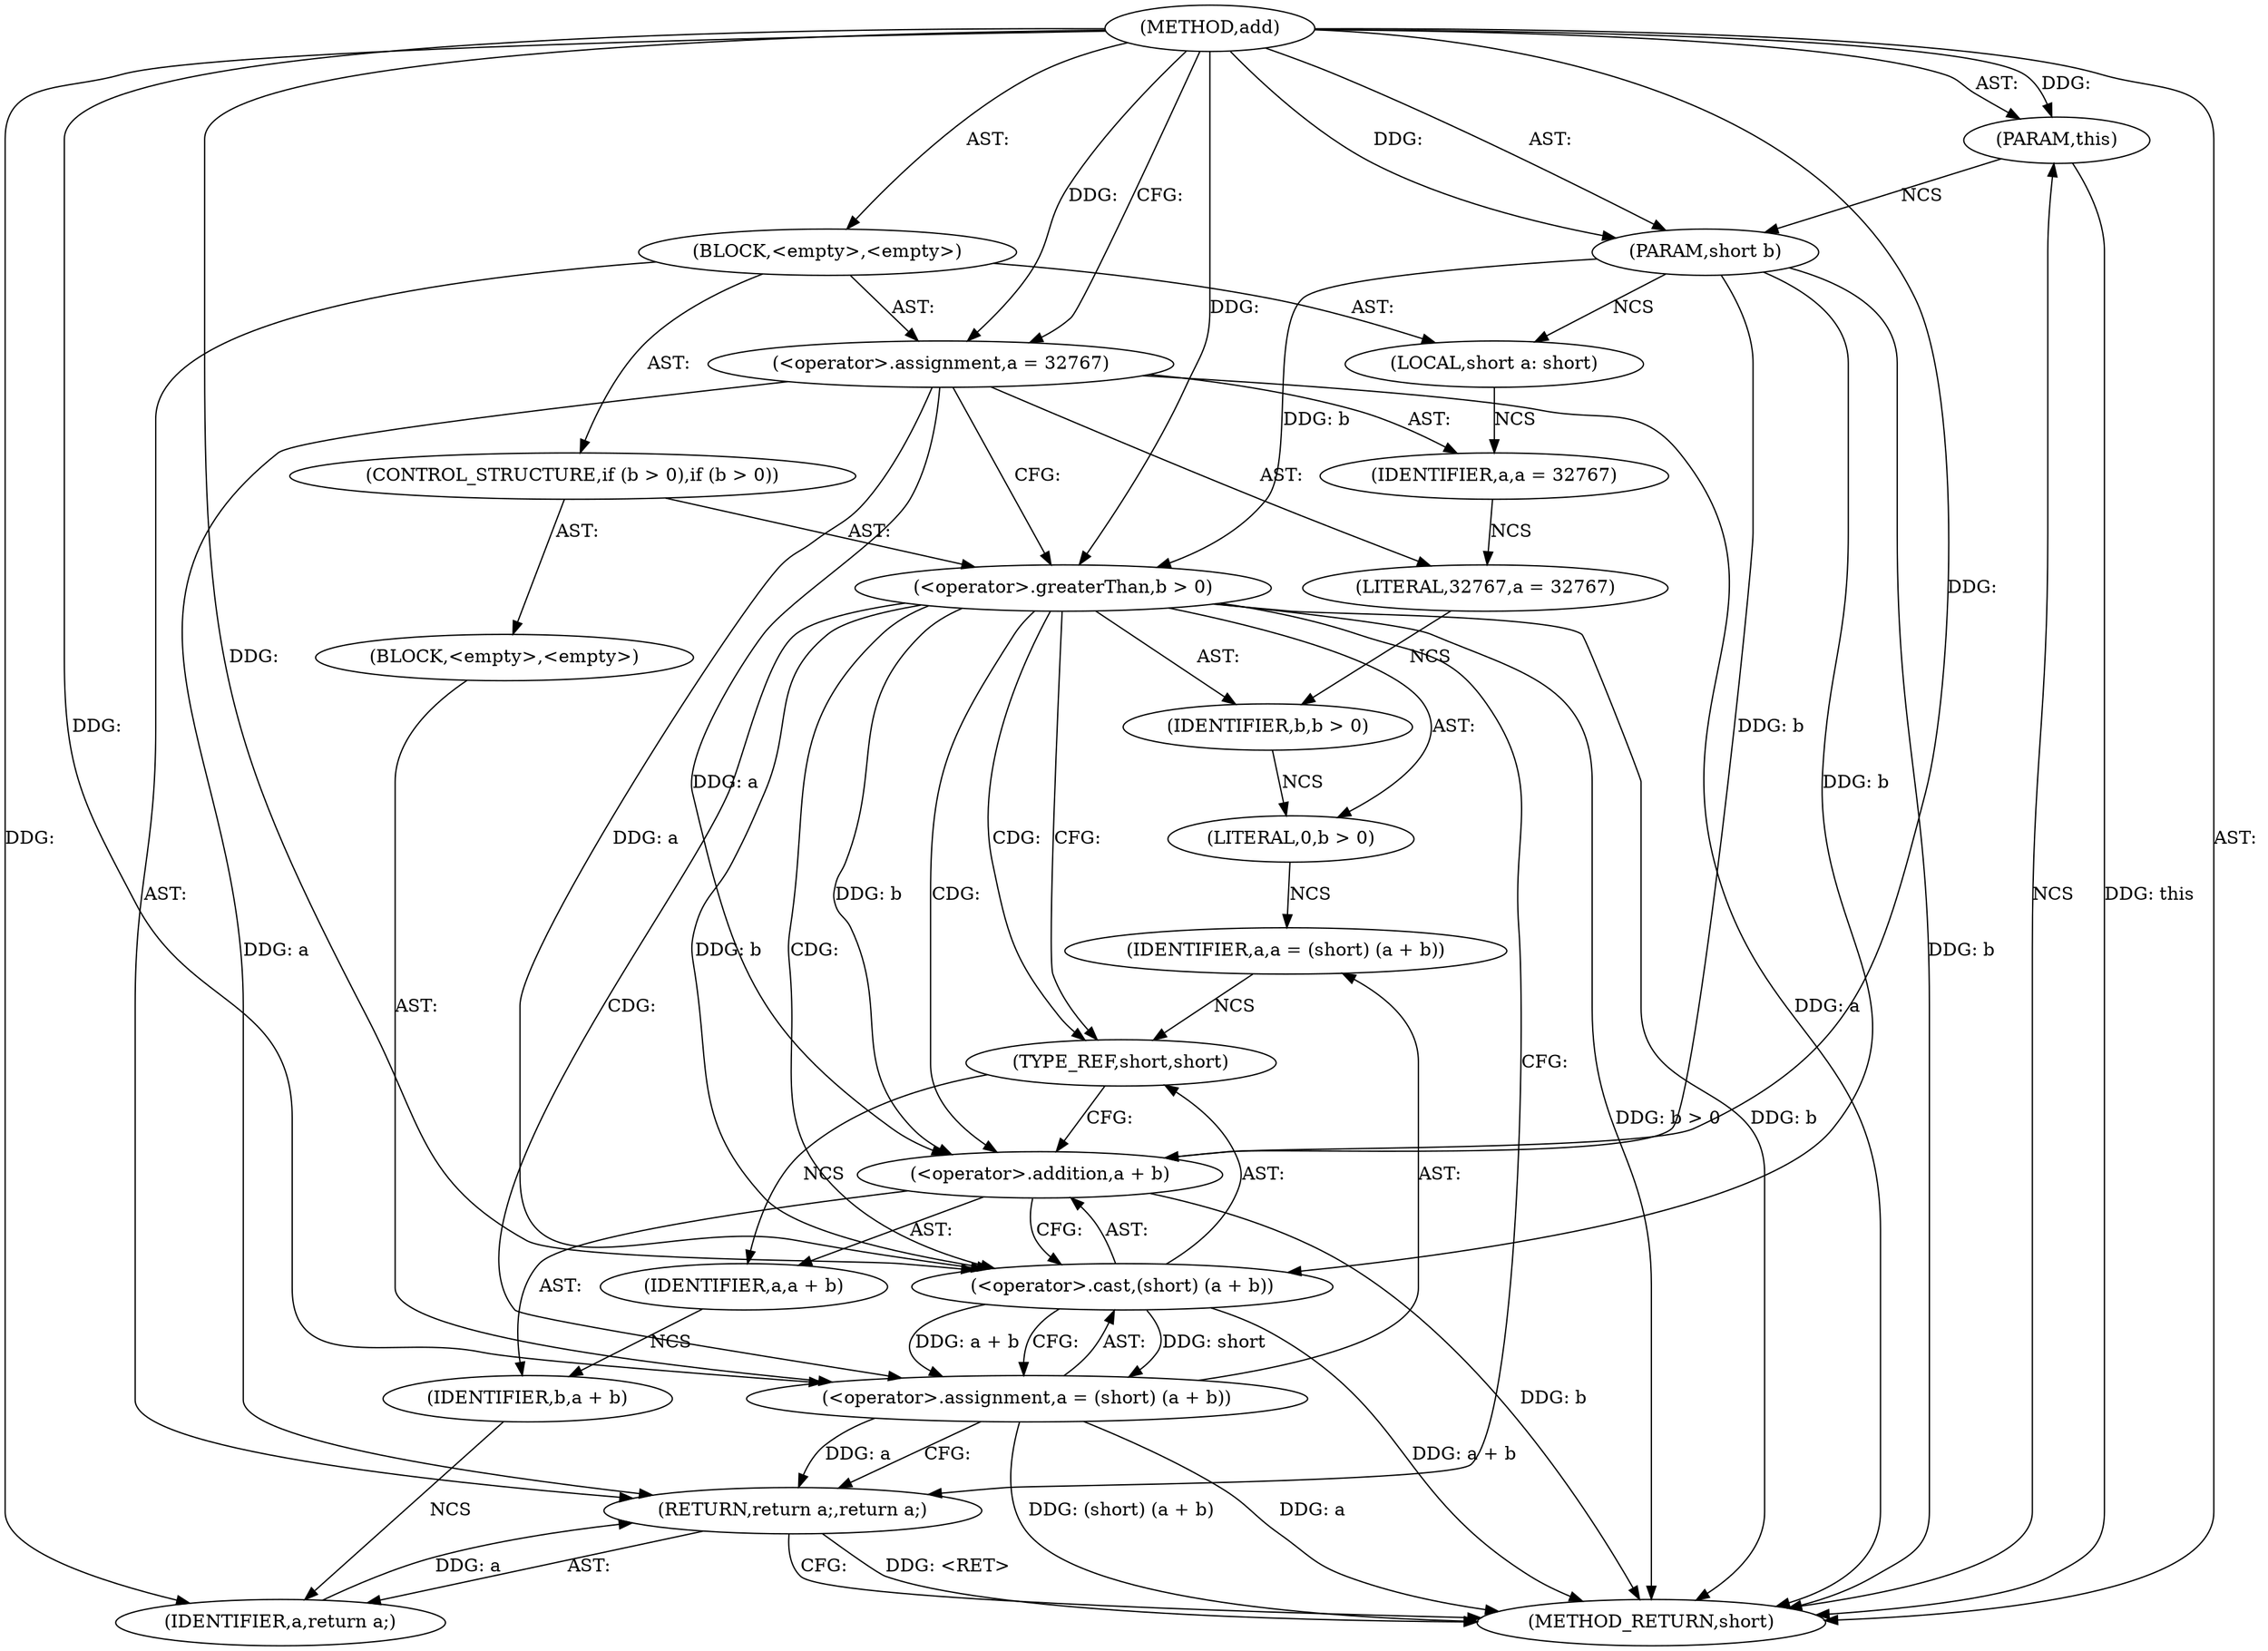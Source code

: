 digraph "add" {  
"1000101" [label = "(METHOD,add)" ]
"1000102" [label = "(PARAM,this)" ]
"1000103" [label = "(PARAM,short b)" ]
"1000104" [label = "(BLOCK,<empty>,<empty>)" ]
"1000105" [label = "(LOCAL,short a: short)" ]
"1000106" [label = "(<operator>.assignment,a = 32767)" ]
"1000107" [label = "(IDENTIFIER,a,a = 32767)" ]
"1000108" [label = "(LITERAL,32767,a = 32767)" ]
"1000109" [label = "(CONTROL_STRUCTURE,if (b > 0),if (b > 0))" ]
"1000110" [label = "(<operator>.greaterThan,b > 0)" ]
"1000111" [label = "(IDENTIFIER,b,b > 0)" ]
"1000112" [label = "(LITERAL,0,b > 0)" ]
"1000113" [label = "(BLOCK,<empty>,<empty>)" ]
"1000114" [label = "(<operator>.assignment,a = (short) (a + b))" ]
"1000115" [label = "(IDENTIFIER,a,a = (short) (a + b))" ]
"1000116" [label = "(<operator>.cast,(short) (a + b))" ]
"1000117" [label = "(TYPE_REF,short,short)" ]
"1000118" [label = "(<operator>.addition,a + b)" ]
"1000119" [label = "(IDENTIFIER,a,a + b)" ]
"1000120" [label = "(IDENTIFIER,b,a + b)" ]
"1000121" [label = "(RETURN,return a;,return a;)" ]
"1000122" [label = "(IDENTIFIER,a,return a;)" ]
"1000123" [label = "(METHOD_RETURN,short)" ]
  "1000101" -> "1000102"  [ label = "AST: "] 
  "1000101" -> "1000103"  [ label = "AST: "] 
  "1000101" -> "1000104"  [ label = "AST: "] 
  "1000101" -> "1000123"  [ label = "AST: "] 
  "1000104" -> "1000105"  [ label = "AST: "] 
  "1000104" -> "1000106"  [ label = "AST: "] 
  "1000104" -> "1000109"  [ label = "AST: "] 
  "1000104" -> "1000121"  [ label = "AST: "] 
  "1000106" -> "1000107"  [ label = "AST: "] 
  "1000106" -> "1000108"  [ label = "AST: "] 
  "1000109" -> "1000110"  [ label = "AST: "] 
  "1000109" -> "1000113"  [ label = "AST: "] 
  "1000110" -> "1000111"  [ label = "AST: "] 
  "1000110" -> "1000112"  [ label = "AST: "] 
  "1000113" -> "1000114"  [ label = "AST: "] 
  "1000114" -> "1000115"  [ label = "AST: "] 
  "1000114" -> "1000116"  [ label = "AST: "] 
  "1000116" -> "1000117"  [ label = "AST: "] 
  "1000116" -> "1000118"  [ label = "AST: "] 
  "1000118" -> "1000119"  [ label = "AST: "] 
  "1000118" -> "1000120"  [ label = "AST: "] 
  "1000121" -> "1000122"  [ label = "AST: "] 
  "1000106" -> "1000110"  [ label = "CFG: "] 
  "1000121" -> "1000123"  [ label = "CFG: "] 
  "1000110" -> "1000117"  [ label = "CFG: "] 
  "1000110" -> "1000121"  [ label = "CFG: "] 
  "1000114" -> "1000121"  [ label = "CFG: "] 
  "1000116" -> "1000114"  [ label = "CFG: "] 
  "1000117" -> "1000118"  [ label = "CFG: "] 
  "1000118" -> "1000116"  [ label = "CFG: "] 
  "1000101" -> "1000106"  [ label = "CFG: "] 
  "1000121" -> "1000123"  [ label = "DDG: <RET>"] 
  "1000102" -> "1000123"  [ label = "DDG: this"] 
  "1000103" -> "1000123"  [ label = "DDG: b"] 
  "1000106" -> "1000123"  [ label = "DDG: a"] 
  "1000110" -> "1000123"  [ label = "DDG: b"] 
  "1000110" -> "1000123"  [ label = "DDG: b > 0"] 
  "1000114" -> "1000123"  [ label = "DDG: a"] 
  "1000118" -> "1000123"  [ label = "DDG: b"] 
  "1000116" -> "1000123"  [ label = "DDG: a + b"] 
  "1000114" -> "1000123"  [ label = "DDG: (short) (a + b)"] 
  "1000101" -> "1000102"  [ label = "DDG: "] 
  "1000101" -> "1000103"  [ label = "DDG: "] 
  "1000101" -> "1000106"  [ label = "DDG: "] 
  "1000122" -> "1000121"  [ label = "DDG: a"] 
  "1000106" -> "1000121"  [ label = "DDG: a"] 
  "1000114" -> "1000121"  [ label = "DDG: a"] 
  "1000101" -> "1000122"  [ label = "DDG: "] 
  "1000103" -> "1000110"  [ label = "DDG: b"] 
  "1000101" -> "1000110"  [ label = "DDG: "] 
  "1000116" -> "1000114"  [ label = "DDG: short"] 
  "1000116" -> "1000114"  [ label = "DDG: a + b"] 
  "1000101" -> "1000114"  [ label = "DDG: "] 
  "1000101" -> "1000116"  [ label = "DDG: "] 
  "1000110" -> "1000116"  [ label = "DDG: b"] 
  "1000103" -> "1000116"  [ label = "DDG: b"] 
  "1000106" -> "1000116"  [ label = "DDG: a"] 
  "1000106" -> "1000118"  [ label = "DDG: a"] 
  "1000101" -> "1000118"  [ label = "DDG: "] 
  "1000110" -> "1000118"  [ label = "DDG: b"] 
  "1000103" -> "1000118"  [ label = "DDG: b"] 
  "1000110" -> "1000117"  [ label = "CDG: "] 
  "1000110" -> "1000116"  [ label = "CDG: "] 
  "1000110" -> "1000118"  [ label = "CDG: "] 
  "1000110" -> "1000114"  [ label = "CDG: "] 
  "1000123" -> "1000102" [label="NCS"]
  "1000102" -> "1000103" [label="NCS"]
  "1000103" -> "1000105" [label="NCS"]
  "1000105" -> "1000107" [label="NCS"]
  "1000107" -> "1000108" [label="NCS"]
  "1000108" -> "1000111" [label="NCS"]
  "1000111" -> "1000112" [label="NCS"]
  "1000112" -> "1000115" [label="NCS"]
  "1000115" -> "1000117" [label="NCS"]
  "1000117" -> "1000119" [label="NCS"]
  "1000119" -> "1000120" [label="NCS"]
  "1000120" -> "1000122" [label="NCS"]
}